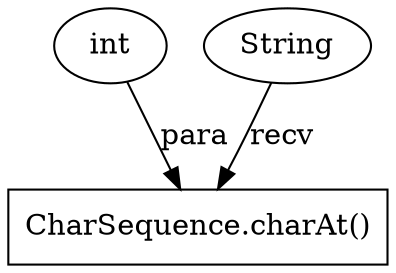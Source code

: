 digraph "11818" {
1 [label="CharSequence.charAt()" shape=box]
2 [label="int" shape=ellipse]
3 [label="String" shape=ellipse]
2 -> 1 [label="para"];
3 -> 1 [label="recv"];
}
